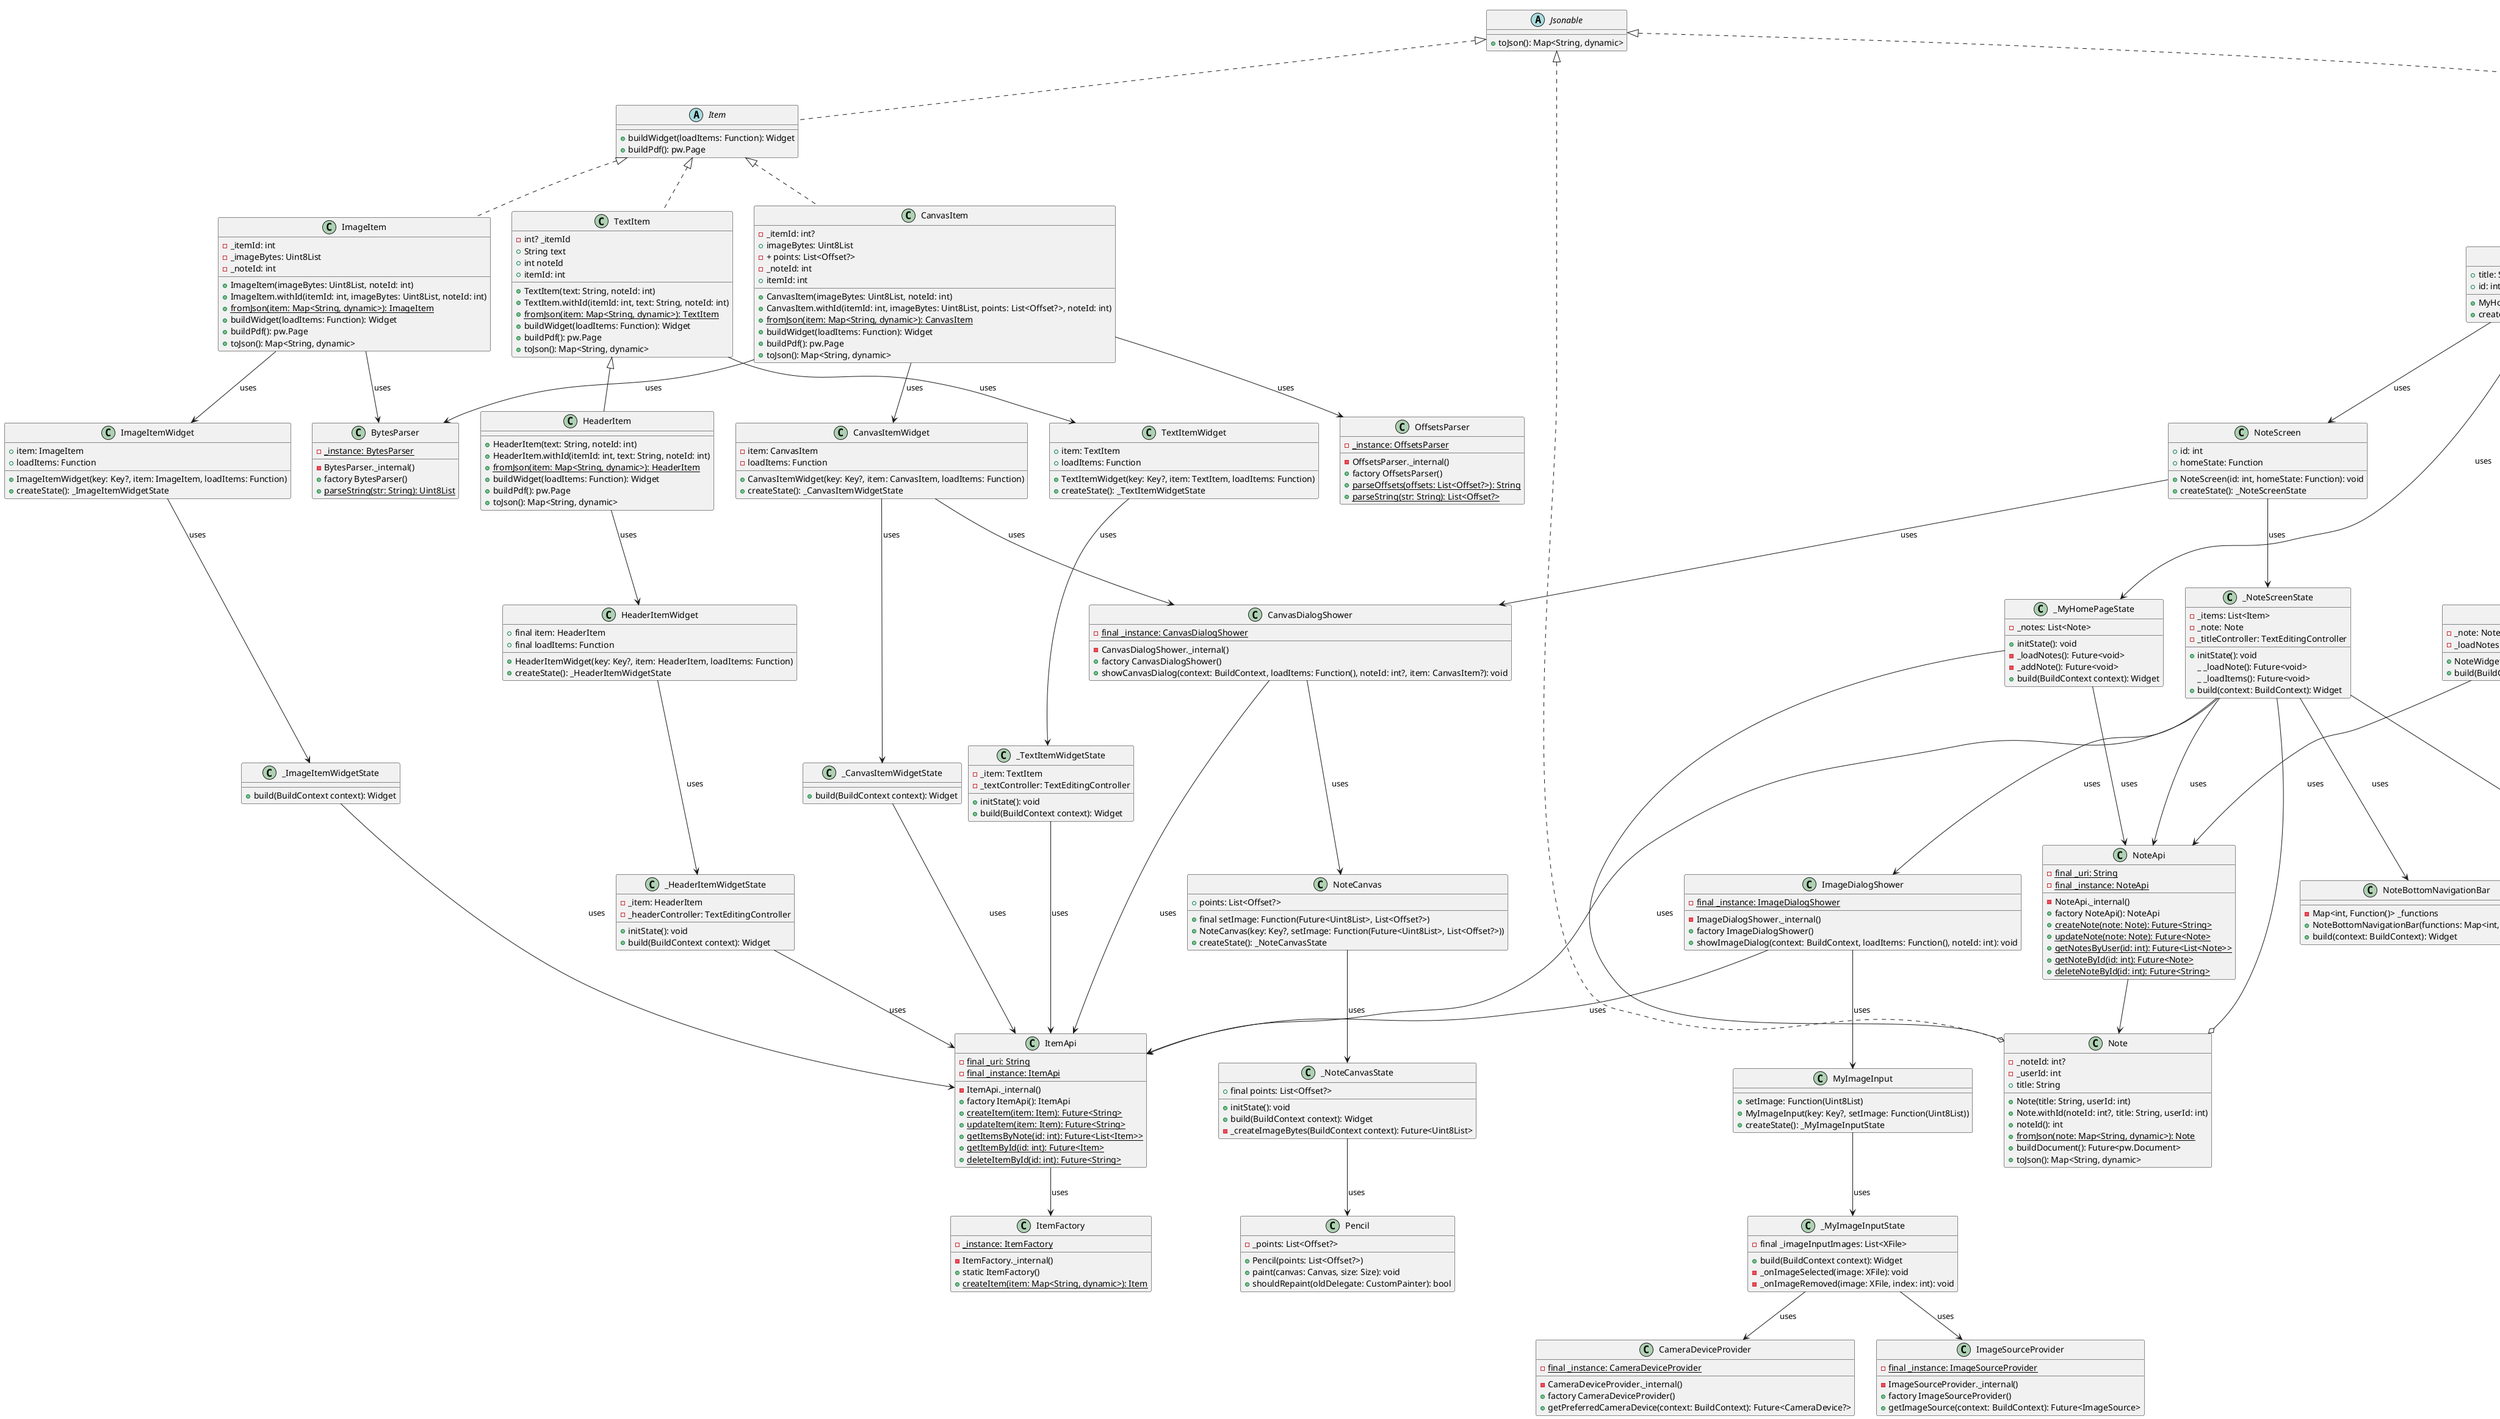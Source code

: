 @startuml

class MyApp {
    + MyApp({super.key})
    + build(BuildContext context): Widget
}

class ItemApi {
    - {static} final _uri: String
    - ItemApi._internal()
    - {static} final _instance: ItemApi
    + factory ItemApi(): ItemApi
    + {static} createItem(item: Item): Future<String>
    + {static} updateItem(item: Item): Future<String>
    + {static} getItemsByNote(id: int): Future<List<Item>>
    + {static} getItemById(id: int): Future<Item>
    + {static} deleteItemById(id: int): Future<String>
}

class NoteApi {
    - {static} final _uri: String
    - NoteApi._internal()
    - {static} final _instance: NoteApi
    + factory NoteApi(): NoteApi
    + {static} createNote(note: Note): Future<String>
    + {static} updateNote(note: Note): Future<Note>
    + {static} getNotesByUser(id: int): Future<List<Note>>
    + {static} getNoteById(id: int): Future<Note>
    + {static} deleteNoteById(id: int): Future<String>
}

class UserApi {
    - {static} final _uri: String
    - UserApi._internal()
    - {static} final _instance: UserApi
    + factory UserApi(): UserApi
    + {static} createUser(user: User): Future<int>
    + {static} getUserId(user: User): Future<int>
    + {static} getUser(id: int): Future<User>
    + {static} changeUsername(user: User): Future<int>
    + {static} changePassword(user: User, oldPassword: String): Future<int>
    + {static} deleteUser(id: int): Future<String>
}

class BytesParser {
  - {static} _instance: BytesParser
  - BytesParser._internal()
  + factory BytesParser()
  + {static} parseString(str: String): Uint8List
}

class ItemFactory {
  - {static} _instance: ItemFactory
  - ItemFactory._internal()
  + static ItemFactory()
  + {static} createItem(item: Map<String, dynamic>): Item
}


class OffsetsParser {
  - {static} _instance: OffsetsParser
  - OffsetsParser._internal()
  + factory OffsetsParser()
  + {static} parseOffsets(offsets: List<Offset?>): String
  + {static} parseString(str: String): List<Offset?>
}


abstract class Jsonable {
    + toJson(): Map<String, dynamic>
}

class User implements Jsonable {
    + userId: int?
    + username: String
    + password: String
    + User(userId: int?, username: String, password: String)
    + User.newUser(username: String, password: String)
    + {static} fromJson(user: Map<String, dynamic>): User
    + toJson(): Map<String, dynamic>
}

class Note implements Jsonable {
    - _noteId: int?
    - _userId: int
    + title: String
    + Note(title: String, userId: int)
    + Note.withId(noteId: int?, title: String, userId: int)
    + noteId(): int
    + {static} fromJson(note: Map<String, dynamic>): Note
    + buildDocument(): Future<pw.Document>
    + toJson(): Map<String, dynamic>
}

abstract class Item implements Jsonable {
    + buildWidget(loadItems: Function): Widget
    + buildPdf(): pw.Page
}

class TextItem implements Item {
    - int? _itemId
    + String text
    + int noteId
    + TextItem(text: String, noteId: int)
    + TextItem.withId(itemId: int, text: String, noteId: int)
    + itemId: int
    + {static} fromJson(item: Map<String, dynamic>): TextItem
    + buildWidget(loadItems: Function): Widget
    + buildPdf(): pw.Page
    + toJson(): Map<String, dynamic>
}

class HeaderItem extends TextItem {
    + HeaderItem(text: String, noteId: int)
    + HeaderItem.withId(itemId: int, text: String, noteId: int)
    + {static} fromJson(item: Map<String, dynamic>): HeaderItem
    + buildWidget(loadItems: Function): Widget
    + buildPdf(): pw.Page
    + toJson(): Map<String, dynamic>
}

class ImageItem implements Item {
    - _itemId: int
    - _imageBytes: Uint8List
    - _noteId: int
    + ImageItem(imageBytes: Uint8List, noteId: int)
    + ImageItem.withId(itemId: int, imageBytes: Uint8List, noteId: int)
    + {static} fromJson(item: Map<String, dynamic>): ImageItem
    + buildWidget(loadItems: Function): Widget
    + buildPdf(): pw.Page
    + toJson(): Map<String, dynamic>
}

class CanvasItem implements Item {
  - _itemId: int?
  + imageBytes: Uint8List
  -+ points: List<Offset?>
  - _noteId: int
  + CanvasItem(imageBytes: Uint8List, noteId: int)
  + CanvasItem.withId(itemId: int, imageBytes: Uint8List, points: List<Offset?>, noteId: int)
  + {static} fromJson(item: Map<String, dynamic>): CanvasItem
  + itemId: int
  + buildWidget(loadItems: Function): Widget
  + buildPdf(): pw.Page
  + toJson(): Map<String, dynamic>
}

class ProfilePage {
    + final id: int
    + ProfilePage(this.id, {super.key});
    + createState(): State<StatefulWidget>
}

class _ProfilePageState {
    + user: User
    - _oldPassword: String
    - _message: String
    - _usernameController: TextEditingController
    - _oldPasswordController: TextEditingController
    - _newPasswordController: TextEditingController
    + initState(): void
    - _loadUser(): void
    - _updateUsername(): void
    - _updatePassword(): void
    - _deleteUser(): void
    + build(BuildContext context): Widget
}

class SignInPage {
    + SignInPage(): void
    + createState(): _SignInPageState
}

class _SignInPageState {
    - _user: User
    - _message: String
    - _usernameController: TextEditingController
    - _passwordController: TextEditingController
    + initState(): void
    - _clearState(): void
    - _navigateToHome(id: int): void
    - _createNewUser(): void
    - _logIn(): void
    + build(BuildContext context): Widget
}

class UserInput {
    - _textController: TextEditingController
    - _onChanged: ValueChanged<String>?
    - _labelText: String?
    - _hintText: String
    + UserInput(textController: TextEditingController, onChanged: ValueChanged<String>, labelText: String?, hintText: String)
    + build(BuildContext context): Widget
}

class MyHomePage {
    + title: String
    + id: int
    + MyHomePage(title: String, id: int): void
    + createState(): _MyHomePageState
}

class _MyHomePageState {
    - _notes: List<Note>
    + initState(): void
    - _loadNotes(): Future<void>
    - _addNote(): Future<void>
    + build(BuildContext context): Widget
}

class DeleteButton {
    + onPressed: Function
    + width: double?
    + DeleteButton(onPressed: Function, width: double?): void
    + createState(): _DeleteButtonState
}

class _DeleteButtonState {
    + build(BuildContext context): Widget
}

class NoteWidget {
    - _note: Note
    - _loadNotes: Function
    + NoteWidget(note: Note, loadNotes: Function): void
    + build(BuildContext context): Widget
}

class NoteScreen {
    + id: int
    + homeState: Function
    + NoteScreen(id: int, homeState: Function): void
    + createState(): _NoteScreenState
}

class _NoteScreenState {
    - _items: List<Item>
    - _note: Note
    - _titleController: TextEditingController
    + initState(): void
    _ _loadNote(): Future<void>
    _ _loadItems(): Future<void>
    + build(context: BuildContext): Widget
}

class NoteBottomNavigationBar {
  - Map<int, Function()> _functions
  + NoteBottomNavigationBar(functions: Map<int, Function()>)
  + build(context: BuildContext): Widget
}

class NoteCanvas {
  + final setImage: Function(Future<Uint8List>, List<Offset?>)
  + points: List<Offset?>
  + NoteCanvas(key: Key?, setImage: Function(Future<Uint8List>, List<Offset?>))
  + createState(): _NoteCanvasState
}

class _NoteCanvasState {
  + final points: List<Offset?>
  + initState(): void
  + build(BuildContext context): Widget
  - _createImageBytes(BuildContext context): Future<Uint8List>
}

class Pencil {
  - _points: List<Offset?>
  + Pencil(points: List<Offset?>)
  + paint(canvas: Canvas, size: Size): void
  + shouldRepaint(oldDelegate: CustomPainter): bool
}

class CanvasItemWidget {
  - item: CanvasItem
  - loadItems: Function
  + CanvasItemWidget(key: Key?, item: CanvasItem, loadItems: Function)
  + createState(): _CanvasItemWidgetState
}

class _CanvasItemWidgetState {
  + build(BuildContext context): Widget
}

class CanvasDialogShower {
  - {static} final _instance: CanvasDialogShower
  - CanvasDialogShower._internal()
  + factory CanvasDialogShower()
  + showCanvasDialog(context: BuildContext, loadItems: Function(), noteId: int?, item: CanvasItem?): void
}

class CameraDeviceProvider {
  - {static} final _instance: CameraDeviceProvider
  - CameraDeviceProvider._internal()
  + factory CameraDeviceProvider()
  + getPreferredCameraDevice(context: BuildContext): Future<CameraDevice?>
}

class ImageSourceProvider {
  - {static} final _instance: ImageSourceProvider
  - ImageSourceProvider._internal()
  + factory ImageSourceProvider()
  + getImageSource(context: BuildContext): Future<ImageSource>
}

class MyImageInput {
  + setImage: Function(Uint8List)
  + MyImageInput(key: Key?, setImage: Function(Uint8List))
  + createState(): _MyImageInputState
}

class _MyImageInputState {
  - final _imageInputImages: List<XFile>
  + build(BuildContext context): Widget
  - _onImageSelected(image: XFile): void
  - _onImageRemoved(image: XFile, index: int): void
}

class ImageDialogShower {
  - {static} final _instance: ImageDialogShower
  - ImageDialogShower._internal()
  + factory ImageDialogShower()
  + showImageDialog(context: BuildContext, loadItems: Function(), noteId: int): void
}

class ImageItemWidget {
  + item: ImageItem
  + loadItems: Function
  + ImageItemWidget(key: Key?, item: ImageItem, loadItems: Function)
  + createState(): _ImageItemWidgetState
}

class _ImageItemWidgetState {
  + build(BuildContext context): Widget
}

class HeaderItemWidget {
  + final item: HeaderItem
  + final loadItems: Function
  + HeaderItemWidget(key: Key?, item: HeaderItem, loadItems: Function)
  + createState(): _HeaderItemWidgetState
}

class _HeaderItemWidgetState {
  - _item: HeaderItem
  - _headerController: TextEditingController
  + initState(): void
  + build(BuildContext context): Widget
}

class TextItemWidget {
  + item: TextItem
  + loadItems: Function
  + TextItemWidget(key: Key?, item: TextItem, loadItems: Function)
  + createState(): _TextItemWidgetState
}

class _TextItemWidgetState {
  - _item: TextItem
  - _textController: TextEditingController
  + initState(): void
  + build(BuildContext context): Widget
}


MyApp --> SignInPage :uses
ItemApi --> ItemFactory :uses
CanvasItem --> OffsetsParser :uses
CanvasItem --> BytesParser :uses
ImageItem --> BytesParser :uses
SignInPage --> _SignInPageState :uses
ProfilePage --> _ProfilePageState :uses
_SignInPageState --> UserInput :uses
_ProfilePageState --> UserInput :uses
MyHomePage --> _MyHomePageState :uses
SignInPage --> MyHomePage :uses
MyHomePage --> ProfilePage :uses
MyHomePage --> NoteWidget :uses
MyHomePage --> NoteScreen :uses
NoteWidget --> DeleteButton :uses
NoteScreen --> _NoteScreenState :uses
DeleteButton --> _DeleteButtonState :uses
_NoteScreenState --> NoteBottomNavigationBar :uses
_NoteScreenState --> DeleteButton :uses
_SignInPageState --o User
_ProfilePageState --o User
UserApi --> User
NoteApi --> Note
_MyHomePageState --o Note
_NoteScreenState --o Note
NoteCanvas --> _NoteCanvasState :uses
_NoteCanvasState --> Pencil :uses
CanvasDialogShower --> NoteCanvas :uses
CanvasItem --> CanvasItemWidget :uses
CanvasItemWidget --> _CanvasItemWidgetState :uses
CanvasItemWidget --> CanvasDialogShower :uses
NoteScreen --> CanvasDialogShower :uses
MyImageInput --> _MyImageInputState :uses
_MyImageInputState --> CameraDeviceProvider :uses
ImageDialogShower --> MyImageInput :uses
_NoteScreenState --> ImageDialogShower :uses
_MyImageInputState --> ImageSourceProvider :uses
ImageItemWidget --> _ImageItemWidgetState :uses
ImageItem --> ImageItemWidget :uses
HeaderItemWidget --> _HeaderItemWidgetState :uses
TextItemWidget --> _TextItemWidgetState :uses
HeaderItem --> HeaderItemWidget :uses
TextItem --> TextItemWidget :uses
_CanvasItemWidgetState --> ItemApi :uses
CanvasDialogShower --> ItemApi :uses
_HeaderItemWidgetState --> ItemApi: uses
ImageDialogShower --> ItemApi :uses
_ImageItemWidgetState --> ItemApi :uses
_TextItemWidgetState --> ItemApi :uses
_NoteScreenState --> ItemApi :uses
_MyHomePageState --> NoteApi :uses
NoteWidget --> NoteApi :uses
_NoteScreenState --> NoteApi :uses
_ProfilePageState --> UserApi :uses
_SignInPageState --> UserApi :uses
@enduml